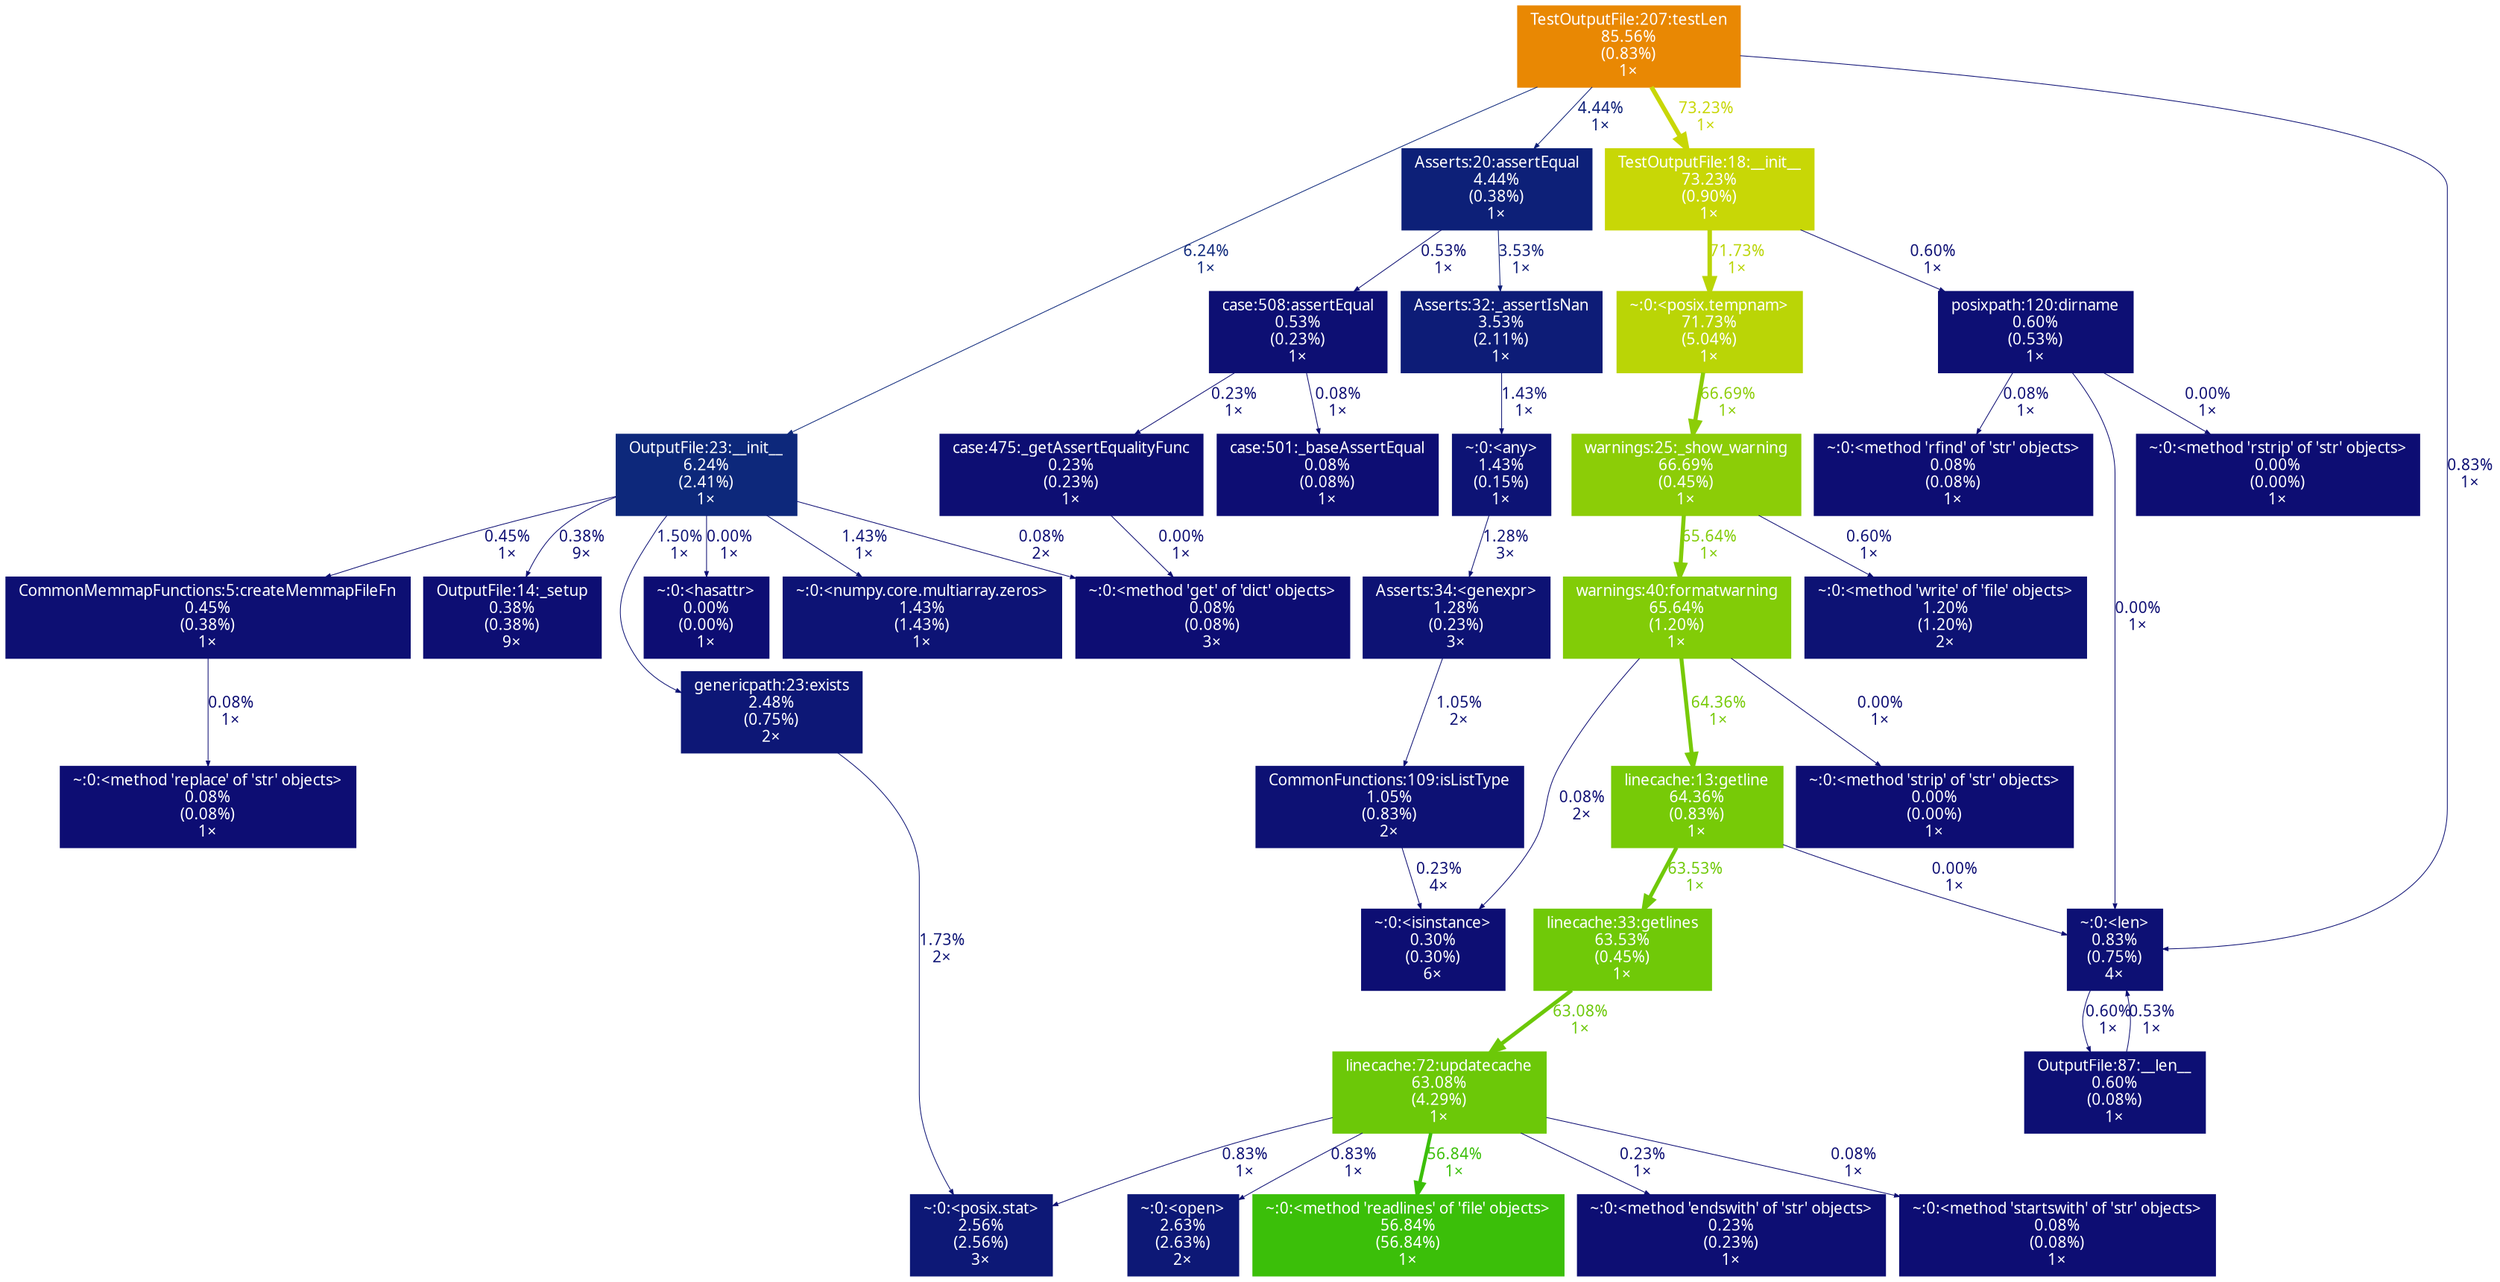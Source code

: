 digraph {
	graph [fontname=vera, nodesep=0.125, ranksep=0.25];
	node [fontcolor=white, fontname=vera, height=0, shape=box, style=filled, width=0];
	edge [fontname=vera];
	6 [color="#0d0d73", fontcolor="#ffffff", fontsize="10.00", label="~:0:<method 'get' of 'dict' objects>\n0.08%\n(0.08%)\n3×", tooltip="~"];
	7 [color="#0d287b", fontcolor="#ffffff", fontsize="10.00", label="OutputFile:23:__init__\n6.24%\n(2.41%)\n1×", tooltip="/Users/sveinugu/PycharmProjects/gtrackcore/gtrackcore/preprocess/memmap/OutputFile.py"];
	7 -> 6 [arrowsize="0.35", color="#0d0d73", fontcolor="#0d0d73", fontsize="10.00", label="0.08%\n2×", labeldistance="0.50", penwidth="0.50"];
	7 -> 31 [arrowsize="0.35", color="#0d0f73", fontcolor="#0d0f73", fontsize="10.00", label="0.45%\n1×", labeldistance="0.50", penwidth="0.50"];
	7 -> 38 [arrowsize="0.35", color="#0d0e73", fontcolor="#0d0e73", fontsize="10.00", label="0.38%\n9×", labeldistance="0.50", penwidth="0.50"];
	7 -> 55 [arrowsize="0.35", color="#0d1375", fontcolor="#0d1375", fontsize="10.00", label="1.50%\n1×", labeldistance="0.50", penwidth="0.50"];
	7 -> 59 [arrowsize="0.35", color="#0d0d73", fontcolor="#0d0d73", fontsize="10.00", label="0.00%\n1×", labeldistance="0.50", penwidth="0.50"];
	7 -> 68 [arrowsize="0.35", color="#0d1375", fontcolor="#0d1375", fontsize="10.00", label="1.43%\n1×", labeldistance="0.50", penwidth="0.50"];
	8 [color="#0d0e73", fontcolor="#ffffff", fontsize="10.00", label="case:475:_getAssertEqualityFunc\n0.23%\n(0.23%)\n1×", tooltip="/Users/sveinugu/miniconda2/lib/python2.7/unittest/case.py"];
	8 -> 6 [arrowsize="0.35", color="#0d0d73", fontcolor="#0d0d73", fontsize="10.00", label="0.00%\n1×", labeldistance="0.50", penwidth="0.50"];
	12 [color="#0d1876", fontcolor="#ffffff", fontsize="10.00", label="~:0:<open>\n2.63%\n(2.63%)\n2×", tooltip="~"];
	14 [color="#6cc808", fontcolor="#ffffff", fontsize="10.00", label="linecache:72:updatecache\n63.08%\n(4.29%)\n1×", tooltip="/Users/sveinugu/miniconda2/lib/python2.7/linecache.py"];
	14 -> 12 [arrowsize="0.35", color="#0d1074", fontcolor="#0d1074", fontsize="10.00", label="0.83%\n1×", labeldistance="0.50", penwidth="0.50"];
	14 -> 39 [arrowsize="0.75", color="#3bbf09", fontcolor="#3bbf09", fontsize="10.00", label="56.84%\n1×", labeldistance="2.27", penwidth="2.27"];
	14 -> 49 [arrowsize="0.35", color="#0d0e73", fontcolor="#0d0e73", fontsize="10.00", label="0.23%\n1×", labeldistance="0.50", penwidth="0.50"];
	14 -> 54 [arrowsize="0.35", color="#0d1074", fontcolor="#0d1074", fontsize="10.00", label="0.83%\n1×", labeldistance="0.50", penwidth="0.50"];
	14 -> 70 [arrowsize="0.35", color="#0d0d73", fontcolor="#0d0d73", fontsize="10.00", label="0.08%\n1×", labeldistance="0.50", penwidth="0.50"];
	17 [color="#82cc07", fontcolor="#ffffff", fontsize="10.00", label="warnings:40:formatwarning\n65.64%\n(1.20%)\n1×", tooltip="/Users/sveinugu/miniconda2/lib/python2.7/warnings.py"];
	17 -> 19 [arrowsize="0.35", color="#0d0d73", fontcolor="#0d0d73", fontsize="10.00", label="0.00%\n1×", labeldistance="0.50", penwidth="0.50"];
	17 -> 43 [arrowsize="0.80", color="#77ca07", fontcolor="#77ca07", fontsize="10.00", label="64.36%\n1×", labeldistance="2.57", penwidth="2.57"];
	17 -> 56 [arrowsize="0.35", color="#0d0d73", fontcolor="#0d0d73", fontsize="10.00", label="0.08%\n2×", labeldistance="0.50", penwidth="0.50"];
	18 [color="#8ccd07", fontcolor="#ffffff", fontsize="10.00", label="warnings:25:_show_warning\n66.69%\n(0.45%)\n1×", tooltip="/Users/sveinugu/miniconda2/lib/python2.7/warnings.py"];
	18 -> 17 [arrowsize="0.81", color="#82cc07", fontcolor="#82cc07", fontsize="10.00", label="65.64%\n1×", labeldistance="2.63", penwidth="2.63"];
	18 -> 60 [arrowsize="0.35", color="#0d0f74", fontcolor="#0d0f74", fontsize="10.00", label="0.60%\n1×", labeldistance="0.50", penwidth="0.50"];
	19 [color="#0d0d73", fontcolor="#ffffff", fontsize="10.00", label="~:0:<method 'strip' of 'str' objects>\n0.00%\n(0.00%)\n1×", tooltip="~"];
	20 [color="#bad506", fontcolor="#ffffff", fontsize="10.00", label="~:0:<posix.tempnam>\n71.73%\n(5.04%)\n1×", tooltip="~"];
	20 -> 18 [arrowsize="0.82", color="#8ccd07", fontcolor="#8ccd07", fontsize="10.00", label="66.69%\n1×", labeldistance="2.67", penwidth="2.67"];
	21 [color="#c8d706", fontcolor="#ffffff", fontsize="10.00", label="TestOutputFile:18:__init__\n73.23%\n(0.90%)\n1×", tooltip="/Users/sveinugu/PycharmProjects/gtrackcore/gtrackcore/test/memmap/TestOutputFile.py"];
	21 -> 20 [arrowsize="0.85", color="#bad506", fontcolor="#bad506", fontsize="10.00", label="71.73%\n1×", labeldistance="2.87", penwidth="2.87"];
	21 -> 24 [arrowsize="0.35", color="#0d0f74", fontcolor="#0d0f74", fontsize="10.00", label="0.60%\n1×", labeldistance="0.50", penwidth="0.50"];
	24 [color="#0d0f74", fontcolor="#ffffff", fontsize="10.00", label="posixpath:120:dirname\n0.60%\n(0.53%)\n1×", tooltip="/Users/sveinugu/miniconda2/lib/python2.7/posixpath.py"];
	24 -> 37 [arrowsize="0.35", color="#0d0d73", fontcolor="#0d0d73", fontsize="10.00", label="0.00%\n1×", labeldistance="0.50", penwidth="0.50"];
	24 -> 41 [arrowsize="0.35", color="#0d0d73", fontcolor="#0d0d73", fontsize="10.00", label="0.00%\n1×", labeldistance="0.50", penwidth="0.50"];
	24 -> 61 [arrowsize="0.35", color="#0d0d73", fontcolor="#0d0d73", fontsize="10.00", label="0.08%\n1×", labeldistance="0.50", penwidth="0.50"];
	25 [color="#0d2078", fontcolor="#ffffff", fontsize="10.00", label="Asserts:20:assertEqual\n4.44%\n(0.38%)\n1×", tooltip="/Users/sveinugu/PycharmProjects/gtrackcore/gtrackcore/test/common/Asserts.py"];
	25 -> 32 [arrowsize="0.35", color="#0d1c77", fontcolor="#0d1c77", fontsize="10.00", label="3.53%\n1×", labeldistance="0.50", penwidth="0.50"];
	25 -> 34 [arrowsize="0.35", color="#0d0f73", fontcolor="#0d0f73", fontsize="10.00", label="0.53%\n1×", labeldistance="0.50", penwidth="0.50"];
	26 [color="#e98803", fontcolor="#ffffff", fontsize="10.00", label="TestOutputFile:207:testLen\n85.56%\n(0.83%)\n1×", tooltip="/Users/sveinugu/PycharmProjects/gtrackcore/gtrackcore/test/memmap/TestOutputFile.py"];
	26 -> 7 [arrowsize="0.35", color="#0d287b", fontcolor="#0d287b", fontsize="10.00", label="6.24%\n1×", labeldistance="0.50", penwidth="0.50"];
	26 -> 21 [arrowsize="0.86", color="#c8d706", fontcolor="#c8d706", fontsize="10.00", label="73.23%\n1×", labeldistance="2.93", penwidth="2.93"];
	26 -> 25 [arrowsize="0.35", color="#0d2078", fontcolor="#0d2078", fontsize="10.00", label="4.44%\n1×", labeldistance="0.50", penwidth="0.50"];
	26 -> 41 [arrowsize="0.35", color="#0d1074", fontcolor="#0d1074", fontsize="10.00", label="0.83%\n1×", labeldistance="0.50", penwidth="0.50"];
	30 [color="#0d0d73", fontcolor="#ffffff", fontsize="10.00", label="~:0:<method 'replace' of 'str' objects>\n0.08%\n(0.08%)\n1×", tooltip="~"];
	31 [color="#0d0f73", fontcolor="#ffffff", fontsize="10.00", label="CommonMemmapFunctions:5:createMemmapFileFn\n0.45%\n(0.38%)\n1×", tooltip="/Users/sveinugu/PycharmProjects/gtrackcore/gtrackcore/track/memmap/CommonMemmapFunctions.py"];
	31 -> 30 [arrowsize="0.35", color="#0d0d73", fontcolor="#0d0d73", fontsize="10.00", label="0.08%\n1×", labeldistance="0.50", penwidth="0.50"];
	32 [color="#0d1c77", fontcolor="#ffffff", fontsize="10.00", label="Asserts:32:_assertIsNan\n3.53%\n(2.11%)\n1×", tooltip="/Users/sveinugu/PycharmProjects/gtrackcore/gtrackcore/test/common/Asserts.py"];
	32 -> 36 [arrowsize="0.35", color="#0d1375", fontcolor="#0d1375", fontsize="10.00", label="1.43%\n1×", labeldistance="0.50", penwidth="0.50"];
	33 [color="#0d0d73", fontcolor="#ffffff", fontsize="10.00", label="case:501:_baseAssertEqual\n0.08%\n(0.08%)\n1×", tooltip="/Users/sveinugu/miniconda2/lib/python2.7/unittest/case.py"];
	34 [color="#0d0f73", fontcolor="#ffffff", fontsize="10.00", label="case:508:assertEqual\n0.53%\n(0.23%)\n1×", tooltip="/Users/sveinugu/miniconda2/lib/python2.7/unittest/case.py"];
	34 -> 8 [arrowsize="0.35", color="#0d0e73", fontcolor="#0d0e73", fontsize="10.00", label="0.23%\n1×", labeldistance="0.50", penwidth="0.50"];
	34 -> 33 [arrowsize="0.35", color="#0d0d73", fontcolor="#0d0d73", fontsize="10.00", label="0.08%\n1×", labeldistance="0.50", penwidth="0.50"];
	35 [color="#0d1274", fontcolor="#ffffff", fontsize="10.00", label="Asserts:34:<genexpr>\n1.28%\n(0.23%)\n3×", tooltip="/Users/sveinugu/PycharmProjects/gtrackcore/gtrackcore/test/common/Asserts.py"];
	35 -> 57 [arrowsize="0.35", color="#0d1174", fontcolor="#0d1174", fontsize="10.00", label="1.05%\n2×", labeldistance="0.50", penwidth="0.50"];
	36 [color="#0d1375", fontcolor="#ffffff", fontsize="10.00", label="~:0:<any>\n1.43%\n(0.15%)\n1×", tooltip="~"];
	36 -> 35 [arrowsize="0.35", color="#0d1274", fontcolor="#0d1274", fontsize="10.00", label="1.28%\n3×", labeldistance="0.50", penwidth="0.50"];
	37 [color="#0d0d73", fontcolor="#ffffff", fontsize="10.00", label="~:0:<method 'rstrip' of 'str' objects>\n0.00%\n(0.00%)\n1×", tooltip="~"];
	38 [color="#0d0e73", fontcolor="#ffffff", fontsize="10.00", label="OutputFile:14:_setup\n0.38%\n(0.38%)\n9×", tooltip="/Users/sveinugu/PycharmProjects/gtrackcore/gtrackcore/preprocess/memmap/OutputFile.py"];
	39 [color="#3bbf09", fontcolor="#ffffff", fontsize="10.00", label="~:0:<method 'readlines' of 'file' objects>\n56.84%\n(56.84%)\n1×", tooltip="~"];
	41 [color="#0d1074", fontcolor="#ffffff", fontsize="10.00", label="~:0:<len>\n0.83%\n(0.75%)\n4×", tooltip="~"];
	41 -> 42 [arrowsize="0.35", color="#0d0f74", fontcolor="#0d0f74", fontsize="10.00", label="0.60%\n1×", labeldistance="0.50", penwidth="0.50"];
	42 [color="#0d0f74", fontcolor="#ffffff", fontsize="10.00", label="OutputFile:87:__len__\n0.60%\n(0.08%)\n1×", tooltip="/Users/sveinugu/PycharmProjects/gtrackcore/gtrackcore/preprocess/memmap/OutputFile.py"];
	42 -> 41 [arrowsize="0.35", color="#0d0f73", fontcolor="#0d0f73", fontsize="10.00", label="0.53%\n1×", labeldistance="0.50", penwidth="0.50"];
	43 [color="#77ca07", fontcolor="#ffffff", fontsize="10.00", label="linecache:13:getline\n64.36%\n(0.83%)\n1×", tooltip="/Users/sveinugu/miniconda2/lib/python2.7/linecache.py"];
	43 -> 41 [arrowsize="0.35", color="#0d0d73", fontcolor="#0d0d73", fontsize="10.00", label="0.00%\n1×", labeldistance="0.50", penwidth="0.50"];
	43 -> 46 [arrowsize="0.80", color="#70c908", fontcolor="#70c908", fontsize="10.00", label="63.53%\n1×", labeldistance="2.54", penwidth="2.54"];
	46 [color="#70c908", fontcolor="#ffffff", fontsize="10.00", label="linecache:33:getlines\n63.53%\n(0.45%)\n1×", tooltip="/Users/sveinugu/miniconda2/lib/python2.7/linecache.py"];
	46 -> 14 [arrowsize="0.79", color="#6cc808", fontcolor="#6cc808", fontsize="10.00", label="63.08%\n1×", labeldistance="2.52", penwidth="2.52"];
	49 [color="#0d0e73", fontcolor="#ffffff", fontsize="10.00", label="~:0:<method 'endswith' of 'str' objects>\n0.23%\n(0.23%)\n1×", tooltip="~"];
	54 [color="#0d1876", fontcolor="#ffffff", fontsize="10.00", label="~:0:<posix.stat>\n2.56%\n(2.56%)\n3×", tooltip="~"];
	55 [color="#0d1776", fontcolor="#ffffff", fontsize="10.00", label="genericpath:23:exists\n2.48%\n(0.75%)\n2×", tooltip="/Users/sveinugu/miniconda2/lib/python2.7/genericpath.py"];
	55 -> 54 [arrowsize="0.35", color="#0d1475", fontcolor="#0d1475", fontsize="10.00", label="1.73%\n2×", labeldistance="0.50", penwidth="0.50"];
	56 [color="#0d0e73", fontcolor="#ffffff", fontsize="10.00", label="~:0:<isinstance>\n0.30%\n(0.30%)\n6×", tooltip="~"];
	57 [color="#0d1174", fontcolor="#ffffff", fontsize="10.00", label="CommonFunctions:109:isListType\n1.05%\n(0.83%)\n2×", tooltip="/Users/sveinugu/PycharmProjects/gtrackcore/gtrackcore/util/CommonFunctions.py"];
	57 -> 56 [arrowsize="0.35", color="#0d0e73", fontcolor="#0d0e73", fontsize="10.00", label="0.23%\n4×", labeldistance="0.50", penwidth="0.50"];
	59 [color="#0d0d73", fontcolor="#ffffff", fontsize="10.00", label="~:0:<hasattr>\n0.00%\n(0.00%)\n1×", tooltip="~"];
	60 [color="#0d1274", fontcolor="#ffffff", fontsize="10.00", label="~:0:<method 'write' of 'file' objects>\n1.20%\n(1.20%)\n2×", tooltip="~"];
	61 [color="#0d0d73", fontcolor="#ffffff", fontsize="10.00", label="~:0:<method 'rfind' of 'str' objects>\n0.08%\n(0.08%)\n1×", tooltip="~"];
	68 [color="#0d1375", fontcolor="#ffffff", fontsize="10.00", label="~:0:<numpy.core.multiarray.zeros>\n1.43%\n(1.43%)\n1×", tooltip="~"];
	70 [color="#0d0d73", fontcolor="#ffffff", fontsize="10.00", label="~:0:<method 'startswith' of 'str' objects>\n0.08%\n(0.08%)\n1×", tooltip="~"];
}
